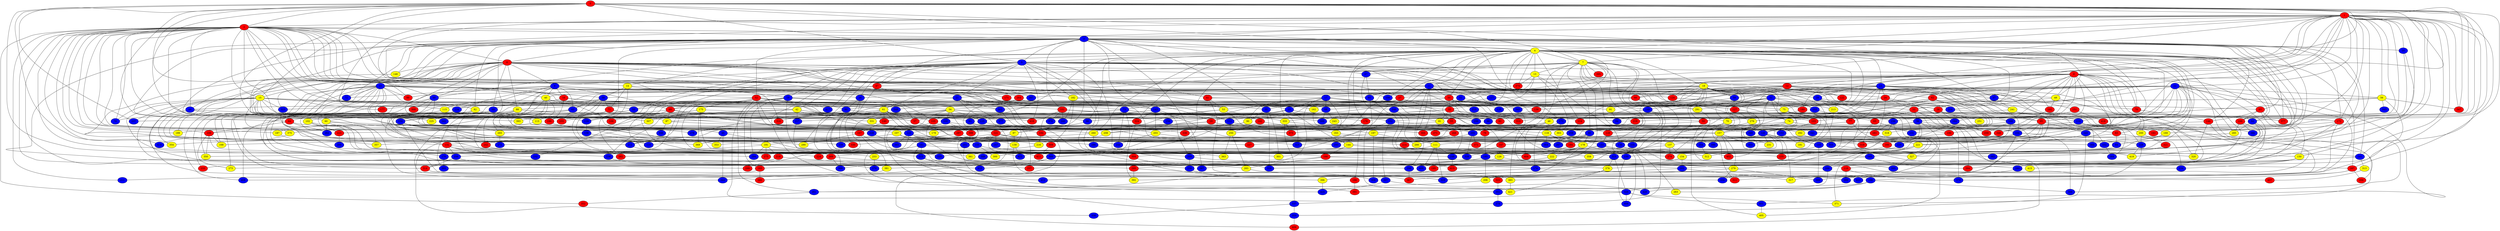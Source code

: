 graph {
0 [style = filled fillcolor = red];
1 [style = filled fillcolor = red];
2 [style = filled fillcolor = red];
3 [style = filled fillcolor = blue];
4 [style = filled fillcolor = yellow];
5 [style = filled fillcolor = blue];
6 [style = filled fillcolor = red];
7 [style = filled fillcolor = yellow];
8 [style = filled fillcolor = red];
9 [style = filled fillcolor = blue];
10 [style = filled fillcolor = blue];
11 [style = filled fillcolor = blue];
12 [style = filled fillcolor = red];
13 [style = filled fillcolor = yellow];
14 [style = filled fillcolor = yellow];
15 [style = filled fillcolor = yellow];
16 [style = filled fillcolor = red];
17 [style = filled fillcolor = blue];
18 [style = filled fillcolor = yellow];
19 [style = filled fillcolor = blue];
20 [style = filled fillcolor = blue];
21 [style = filled fillcolor = blue];
22 [style = filled fillcolor = blue];
23 [style = filled fillcolor = blue];
24 [style = filled fillcolor = red];
25 [style = filled fillcolor = blue];
26 [style = filled fillcolor = blue];
27 [style = filled fillcolor = red];
28 [style = filled fillcolor = blue];
29 [style = filled fillcolor = red];
30 [style = filled fillcolor = red];
31 [style = filled fillcolor = blue];
32 [style = filled fillcolor = red];
33 [style = filled fillcolor = red];
34 [style = filled fillcolor = yellow];
35 [style = filled fillcolor = blue];
36 [style = filled fillcolor = blue];
37 [style = filled fillcolor = blue];
38 [style = filled fillcolor = red];
39 [style = filled fillcolor = blue];
40 [style = filled fillcolor = yellow];
41 [style = filled fillcolor = red];
42 [style = filled fillcolor = yellow];
43 [style = filled fillcolor = blue];
44 [style = filled fillcolor = blue];
45 [style = filled fillcolor = blue];
46 [style = filled fillcolor = yellow];
47 [style = filled fillcolor = red];
48 [style = filled fillcolor = blue];
49 [style = filled fillcolor = yellow];
50 [style = filled fillcolor = blue];
51 [style = filled fillcolor = blue];
52 [style = filled fillcolor = red];
53 [style = filled fillcolor = yellow];
54 [style = filled fillcolor = blue];
55 [style = filled fillcolor = red];
56 [style = filled fillcolor = yellow];
57 [style = filled fillcolor = red];
58 [style = filled fillcolor = blue];
59 [style = filled fillcolor = red];
60 [style = filled fillcolor = yellow];
61 [style = filled fillcolor = yellow];
62 [style = filled fillcolor = red];
63 [style = filled fillcolor = red];
64 [style = filled fillcolor = red];
65 [style = filled fillcolor = red];
66 [style = filled fillcolor = red];
67 [style = filled fillcolor = blue];
68 [style = filled fillcolor = blue];
69 [style = filled fillcolor = red];
70 [style = filled fillcolor = yellow];
71 [style = filled fillcolor = red];
72 [style = filled fillcolor = blue];
73 [style = filled fillcolor = blue];
74 [style = filled fillcolor = yellow];
75 [style = filled fillcolor = yellow];
76 [style = filled fillcolor = blue];
77 [style = filled fillcolor = red];
78 [style = filled fillcolor = red];
79 [style = filled fillcolor = red];
80 [style = filled fillcolor = blue];
81 [style = filled fillcolor = yellow];
82 [style = filled fillcolor = yellow];
83 [style = filled fillcolor = red];
84 [style = filled fillcolor = blue];
85 [style = filled fillcolor = blue];
86 [style = filled fillcolor = blue];
87 [style = filled fillcolor = yellow];
88 [style = filled fillcolor = yellow];
89 [style = filled fillcolor = red];
90 [style = filled fillcolor = yellow];
91 [style = filled fillcolor = yellow];
92 [style = filled fillcolor = red];
93 [style = filled fillcolor = blue];
94 [style = filled fillcolor = blue];
95 [style = filled fillcolor = red];
96 [style = filled fillcolor = blue];
97 [style = filled fillcolor = yellow];
98 [style = filled fillcolor = blue];
99 [style = filled fillcolor = blue];
100 [style = filled fillcolor = blue];
101 [style = filled fillcolor = red];
102 [style = filled fillcolor = yellow];
103 [style = filled fillcolor = red];
104 [style = filled fillcolor = blue];
105 [style = filled fillcolor = red];
106 [style = filled fillcolor = red];
107 [style = filled fillcolor = yellow];
108 [style = filled fillcolor = blue];
109 [style = filled fillcolor = red];
110 [style = filled fillcolor = blue];
111 [style = filled fillcolor = yellow];
112 [style = filled fillcolor = blue];
113 [style = filled fillcolor = yellow];
114 [style = filled fillcolor = red];
115 [style = filled fillcolor = yellow];
116 [style = filled fillcolor = red];
117 [style = filled fillcolor = blue];
118 [style = filled fillcolor = yellow];
119 [style = filled fillcolor = blue];
120 [style = filled fillcolor = blue];
121 [style = filled fillcolor = red];
122 [style = filled fillcolor = red];
123 [style = filled fillcolor = blue];
124 [style = filled fillcolor = red];
125 [style = filled fillcolor = blue];
126 [style = filled fillcolor = yellow];
127 [style = filled fillcolor = red];
128 [style = filled fillcolor = red];
129 [style = filled fillcolor = blue];
130 [style = filled fillcolor = blue];
131 [style = filled fillcolor = blue];
132 [style = filled fillcolor = red];
133 [style = filled fillcolor = blue];
134 [style = filled fillcolor = blue];
135 [style = filled fillcolor = blue];
136 [style = filled fillcolor = red];
137 [style = filled fillcolor = yellow];
138 [style = filled fillcolor = blue];
139 [style = filled fillcolor = yellow];
140 [style = filled fillcolor = red];
141 [style = filled fillcolor = blue];
142 [style = filled fillcolor = red];
143 [style = filled fillcolor = blue];
144 [style = filled fillcolor = yellow];
145 [style = filled fillcolor = blue];
146 [style = filled fillcolor = red];
147 [style = filled fillcolor = red];
148 [style = filled fillcolor = yellow];
149 [style = filled fillcolor = blue];
150 [style = filled fillcolor = yellow];
151 [style = filled fillcolor = red];
152 [style = filled fillcolor = blue];
153 [style = filled fillcolor = blue];
154 [style = filled fillcolor = yellow];
155 [style = filled fillcolor = blue];
156 [style = filled fillcolor = blue];
157 [style = filled fillcolor = yellow];
158 [style = filled fillcolor = blue];
159 [style = filled fillcolor = blue];
160 [style = filled fillcolor = red];
161 [style = filled fillcolor = blue];
162 [style = filled fillcolor = yellow];
163 [style = filled fillcolor = yellow];
164 [style = filled fillcolor = blue];
165 [style = filled fillcolor = blue];
166 [style = filled fillcolor = red];
167 [style = filled fillcolor = red];
168 [style = filled fillcolor = yellow];
169 [style = filled fillcolor = yellow];
170 [style = filled fillcolor = blue];
171 [style = filled fillcolor = red];
172 [style = filled fillcolor = red];
173 [style = filled fillcolor = blue];
174 [style = filled fillcolor = blue];
175 [style = filled fillcolor = yellow];
176 [style = filled fillcolor = red];
177 [style = filled fillcolor = red];
178 [style = filled fillcolor = yellow];
179 [style = filled fillcolor = yellow];
180 [style = filled fillcolor = red];
181 [style = filled fillcolor = yellow];
182 [style = filled fillcolor = yellow];
183 [style = filled fillcolor = red];
184 [style = filled fillcolor = red];
185 [style = filled fillcolor = blue];
186 [style = filled fillcolor = red];
187 [style = filled fillcolor = yellow];
188 [style = filled fillcolor = blue];
189 [style = filled fillcolor = yellow];
190 [style = filled fillcolor = red];
191 [style = filled fillcolor = yellow];
192 [style = filled fillcolor = red];
193 [style = filled fillcolor = red];
194 [style = filled fillcolor = red];
195 [style = filled fillcolor = red];
196 [style = filled fillcolor = red];
197 [style = filled fillcolor = yellow];
198 [style = filled fillcolor = blue];
199 [style = filled fillcolor = red];
200 [style = filled fillcolor = yellow];
201 [style = filled fillcolor = blue];
202 [style = filled fillcolor = blue];
203 [style = filled fillcolor = yellow];
204 [style = filled fillcolor = blue];
205 [style = filled fillcolor = blue];
206 [style = filled fillcolor = yellow];
207 [style = filled fillcolor = blue];
208 [style = filled fillcolor = yellow];
209 [style = filled fillcolor = blue];
210 [style = filled fillcolor = blue];
211 [style = filled fillcolor = blue];
212 [style = filled fillcolor = blue];
213 [style = filled fillcolor = yellow];
214 [style = filled fillcolor = red];
215 [style = filled fillcolor = blue];
216 [style = filled fillcolor = yellow];
217 [style = filled fillcolor = blue];
218 [style = filled fillcolor = red];
219 [style = filled fillcolor = red];
220 [style = filled fillcolor = blue];
221 [style = filled fillcolor = yellow];
222 [style = filled fillcolor = yellow];
223 [style = filled fillcolor = red];
224 [style = filled fillcolor = red];
225 [style = filled fillcolor = yellow];
226 [style = filled fillcolor = blue];
227 [style = filled fillcolor = red];
228 [style = filled fillcolor = blue];
229 [style = filled fillcolor = blue];
230 [style = filled fillcolor = blue];
231 [style = filled fillcolor = yellow];
232 [style = filled fillcolor = blue];
233 [style = filled fillcolor = red];
234 [style = filled fillcolor = blue];
235 [style = filled fillcolor = red];
236 [style = filled fillcolor = blue];
237 [style = filled fillcolor = blue];
238 [style = filled fillcolor = blue];
239 [style = filled fillcolor = blue];
240 [style = filled fillcolor = blue];
241 [style = filled fillcolor = yellow];
242 [style = filled fillcolor = red];
243 [style = filled fillcolor = yellow];
244 [style = filled fillcolor = blue];
245 [style = filled fillcolor = blue];
246 [style = filled fillcolor = blue];
247 [style = filled fillcolor = blue];
248 [style = filled fillcolor = blue];
249 [style = filled fillcolor = blue];
250 [style = filled fillcolor = yellow];
251 [style = filled fillcolor = yellow];
252 [style = filled fillcolor = blue];
253 [style = filled fillcolor = yellow];
254 [style = filled fillcolor = blue];
255 [style = filled fillcolor = red];
256 [style = filled fillcolor = blue];
257 [style = filled fillcolor = red];
258 [style = filled fillcolor = blue];
259 [style = filled fillcolor = red];
260 [style = filled fillcolor = yellow];
261 [style = filled fillcolor = blue];
262 [style = filled fillcolor = blue];
263 [style = filled fillcolor = yellow];
264 [style = filled fillcolor = red];
265 [style = filled fillcolor = yellow];
266 [style = filled fillcolor = yellow];
267 [style = filled fillcolor = blue];
268 [style = filled fillcolor = red];
269 [style = filled fillcolor = red];
270 [style = filled fillcolor = blue];
271 [style = filled fillcolor = red];
272 [style = filled fillcolor = blue];
273 [style = filled fillcolor = yellow];
274 [style = filled fillcolor = red];
275 [style = filled fillcolor = red];
276 [style = filled fillcolor = yellow];
277 [style = filled fillcolor = blue];
278 [style = filled fillcolor = blue];
279 [style = filled fillcolor = yellow];
280 [style = filled fillcolor = blue];
281 [style = filled fillcolor = red];
282 [style = filled fillcolor = red];
283 [style = filled fillcolor = yellow];
284 [style = filled fillcolor = blue];
285 [style = filled fillcolor = yellow];
286 [style = filled fillcolor = blue];
287 [style = filled fillcolor = red];
288 [style = filled fillcolor = blue];
289 [style = filled fillcolor = blue];
290 [style = filled fillcolor = yellow];
291 [style = filled fillcolor = yellow];
292 [style = filled fillcolor = yellow];
293 [style = filled fillcolor = blue];
294 [style = filled fillcolor = blue];
295 [style = filled fillcolor = red];
296 [style = filled fillcolor = blue];
297 [style = filled fillcolor = red];
298 [style = filled fillcolor = blue];
299 [style = filled fillcolor = red];
300 [style = filled fillcolor = yellow];
301 [style = filled fillcolor = yellow];
302 [style = filled fillcolor = blue];
303 [style = filled fillcolor = yellow];
304 [style = filled fillcolor = red];
305 [style = filled fillcolor = red];
306 [style = filled fillcolor = blue];
307 [style = filled fillcolor = yellow];
308 [style = filled fillcolor = blue];
309 [style = filled fillcolor = red];
310 [style = filled fillcolor = red];
311 [style = filled fillcolor = red];
312 [style = filled fillcolor = yellow];
313 [style = filled fillcolor = yellow];
314 [style = filled fillcolor = red];
315 [style = filled fillcolor = blue];
316 [style = filled fillcolor = red];
317 [style = filled fillcolor = yellow];
318 [style = filled fillcolor = yellow];
319 [style = filled fillcolor = red];
320 [style = filled fillcolor = yellow];
321 [style = filled fillcolor = red];
322 [style = filled fillcolor = red];
323 [style = filled fillcolor = blue];
324 [style = filled fillcolor = red];
325 [style = filled fillcolor = blue];
326 [style = filled fillcolor = blue];
327 [style = filled fillcolor = yellow];
328 [style = filled fillcolor = blue];
329 [style = filled fillcolor = blue];
330 [style = filled fillcolor = red];
331 [style = filled fillcolor = yellow];
332 [style = filled fillcolor = blue];
333 [style = filled fillcolor = yellow];
334 [style = filled fillcolor = blue];
335 [style = filled fillcolor = blue];
336 [style = filled fillcolor = red];
337 [style = filled fillcolor = blue];
338 [style = filled fillcolor = blue];
339 [style = filled fillcolor = blue];
340 [style = filled fillcolor = blue];
341 [style = filled fillcolor = blue];
342 [style = filled fillcolor = blue];
343 [style = filled fillcolor = blue];
344 [style = filled fillcolor = blue];
345 [style = filled fillcolor = blue];
346 [style = filled fillcolor = blue];
347 [style = filled fillcolor = red];
348 [style = filled fillcolor = red];
349 [style = filled fillcolor = blue];
350 [style = filled fillcolor = yellow];
351 [style = filled fillcolor = blue];
352 [style = filled fillcolor = red];
353 [style = filled fillcolor = yellow];
354 [style = filled fillcolor = yellow];
355 [style = filled fillcolor = blue];
356 [style = filled fillcolor = red];
357 [style = filled fillcolor = yellow];
358 [style = filled fillcolor = yellow];
359 [style = filled fillcolor = blue];
360 [style = filled fillcolor = blue];
361 [style = filled fillcolor = yellow];
362 [style = filled fillcolor = blue];
363 [style = filled fillcolor = yellow];
364 [style = filled fillcolor = blue];
365 [style = filled fillcolor = blue];
366 [style = filled fillcolor = blue];
367 [style = filled fillcolor = red];
368 [style = filled fillcolor = red];
369 [style = filled fillcolor = yellow];
370 [style = filled fillcolor = blue];
371 [style = filled fillcolor = yellow];
372 [style = filled fillcolor = red];
373 [style = filled fillcolor = red];
374 [style = filled fillcolor = red];
375 [style = filled fillcolor = yellow];
376 [style = filled fillcolor = yellow];
377 [style = filled fillcolor = red];
378 [style = filled fillcolor = blue];
379 [style = filled fillcolor = blue];
380 [style = filled fillcolor = red];
381 [style = filled fillcolor = yellow];
382 [style = filled fillcolor = blue];
383 [style = filled fillcolor = yellow];
384 [style = filled fillcolor = blue];
385 [style = filled fillcolor = blue];
386 [style = filled fillcolor = blue];
387 [style = filled fillcolor = blue];
388 [style = filled fillcolor = blue];
389 [style = filled fillcolor = blue];
390 [style = filled fillcolor = blue];
391 [style = filled fillcolor = red];
392 [style = filled fillcolor = yellow];
393 [style = filled fillcolor = yellow];
394 [style = filled fillcolor = red];
395 [style = filled fillcolor = red];
396 [style = filled fillcolor = yellow];
397 [style = filled fillcolor = blue];
398 [style = filled fillcolor = red];
399 [style = filled fillcolor = blue];
400 [style = filled fillcolor = blue];
401 [style = filled fillcolor = blue];
402 [style = filled fillcolor = red];
403 [style = filled fillcolor = blue];
404 [style = filled fillcolor = red];
405 [style = filled fillcolor = yellow];
406 [style = filled fillcolor = blue];
407 [style = filled fillcolor = red];
408 [style = filled fillcolor = blue];
409 [style = filled fillcolor = red];
410 [style = filled fillcolor = blue];
411 [style = filled fillcolor = red];
412 [style = filled fillcolor = blue];
413 [style = filled fillcolor = red];
414 [style = filled fillcolor = blue];
415 [style = filled fillcolor = yellow];
416 [style = filled fillcolor = red];
417 [style = filled fillcolor = blue];
418 [style = filled fillcolor = red];
419 [style = filled fillcolor = yellow];
420 [style = filled fillcolor = blue];
421 [style = filled fillcolor = yellow];
422 [style = filled fillcolor = blue];
423 [style = filled fillcolor = blue];
424 [style = filled fillcolor = blue];
0 -- 15;
0 -- 28;
0 -- 36;
0 -- 48;
0 -- 49;
0 -- 64;
0 -- 103;
0 -- 129;
0 -- 136;
0 -- 199;
0 -- 220;
0 -- 237;
0 -- 250;
0 -- 331;
0 -- 347;
0 -- 354;
1 -- 2;
0 -- 5;
0 -- 4;
0 -- 2;
0 -- 1;
1 -- 3;
1 -- 4;
1 -- 6;
1 -- 7;
1 -- 8;
1 -- 10;
1 -- 12;
1 -- 20;
1 -- 22;
1 -- 23;
1 -- 24;
1 -- 29;
1 -- 32;
1 -- 38;
1 -- 56;
1 -- 61;
1 -- 84;
1 -- 108;
1 -- 118;
1 -- 124;
1 -- 125;
1 -- 131;
1 -- 141;
1 -- 150;
1 -- 156;
1 -- 172;
1 -- 215;
1 -- 257;
1 -- 287;
1 -- 347;
1 -- 394;
2 -- 3;
2 -- 6;
2 -- 7;
2 -- 10;
2 -- 11;
2 -- 12;
2 -- 14;
2 -- 15;
2 -- 19;
2 -- 34;
2 -- 40;
2 -- 44;
2 -- 45;
2 -- 52;
2 -- 55;
2 -- 75;
2 -- 76;
2 -- 89;
2 -- 107;
2 -- 109;
2 -- 115;
2 -- 171;
2 -- 187;
2 -- 189;
2 -- 195;
2 -- 211;
2 -- 270;
2 -- 325;
2 -- 342;
2 -- 352;
2 -- 361;
2 -- 375;
2 -- 393;
2 -- 397;
2 -- 414;
3 -- 4;
3 -- 5;
3 -- 15;
3 -- 20;
3 -- 35;
3 -- 47;
3 -- 52;
3 -- 57;
3 -- 58;
3 -- 60;
3 -- 63;
3 -- 72;
3 -- 78;
3 -- 82;
3 -- 92;
3 -- 95;
3 -- 101;
3 -- 123;
3 -- 140;
3 -- 141;
3 -- 143;
3 -- 146;
3 -- 148;
3 -- 169;
3 -- 172;
3 -- 190;
3 -- 193;
3 -- 194;
3 -- 209;
3 -- 213;
3 -- 224;
3 -- 225;
3 -- 307;
3 -- 377;
3 -- 386;
3 -- 387;
4 -- 5;
4 -- 7;
4 -- 11;
4 -- 13;
4 -- 14;
4 -- 18;
4 -- 23;
4 -- 27;
4 -- 30;
4 -- 37;
4 -- 45;
4 -- 48;
4 -- 50;
4 -- 54;
4 -- 85;
4 -- 93;
4 -- 96;
4 -- 108;
4 -- 112;
4 -- 114;
4 -- 119;
4 -- 133;
4 -- 166;
4 -- 173;
4 -- 176;
4 -- 183;
4 -- 199;
4 -- 204;
4 -- 235;
4 -- 260;
4 -- 280;
4 -- 287;
4 -- 318;
4 -- 324;
4 -- 325;
4 -- 345;
4 -- 362;
4 -- 374;
4 -- 377;
4 -- 422;
5 -- 8;
5 -- 9;
5 -- 19;
5 -- 21;
5 -- 24;
5 -- 26;
5 -- 36;
5 -- 38;
5 -- 42;
5 -- 46;
5 -- 47;
5 -- 61;
5 -- 67;
5 -- 129;
5 -- 170;
5 -- 182;
5 -- 276;
5 -- 290;
5 -- 304;
5 -- 315;
5 -- 413;
5 -- 416;
5 -- 417;
5 -- 424;
6 -- 9;
6 -- 10;
6 -- 13;
6 -- 26;
6 -- 27;
6 -- 41;
6 -- 44;
6 -- 48;
6 -- 53;
6 -- 70;
6 -- 88;
6 -- 99;
6 -- 102;
6 -- 105;
6 -- 112;
6 -- 113;
6 -- 117;
6 -- 135;
6 -- 148;
6 -- 177;
6 -- 182;
6 -- 189;
6 -- 239;
6 -- 264;
6 -- 323;
6 -- 330;
7 -- 13;
7 -- 18;
7 -- 21;
7 -- 67;
7 -- 74;
7 -- 79;
7 -- 86;
7 -- 109;
7 -- 115;
7 -- 122;
7 -- 128;
7 -- 136;
7 -- 145;
7 -- 295;
7 -- 314;
7 -- 335;
7 -- 395;
7 -- 420;
8 -- 11;
8 -- 12;
8 -- 18;
8 -- 47;
8 -- 49;
8 -- 51;
8 -- 59;
8 -- 63;
8 -- 65;
8 -- 69;
8 -- 78;
8 -- 83;
8 -- 124;
8 -- 152;
8 -- 180;
8 -- 184;
8 -- 188;
8 -- 200;
8 -- 277;
8 -- 280;
8 -- 306;
8 -- 308;
8 -- 348;
9 -- 16;
9 -- 17;
9 -- 29;
9 -- 31;
9 -- 40;
9 -- 43;
9 -- 51;
9 -- 69;
9 -- 72;
9 -- 134;
9 -- 138;
9 -- 253;
9 -- 272;
9 -- 381;
10 -- 16;
10 -- 21;
10 -- 25;
10 -- 30;
10 -- 39;
10 -- 42;
10 -- 72;
10 -- 87;
10 -- 89;
10 -- 134;
10 -- 162;
10 -- 168;
10 -- 216;
10 -- 225;
10 -- 233;
10 -- 236;
10 -- 297;
10 -- 314;
10 -- 334;
10 -- 350;
10 -- 408;
11 -- 19;
11 -- 25;
11 -- 28;
11 -- 30;
11 -- 37;
11 -- 66;
11 -- 111;
11 -- 158;
11 -- 298;
11 -- 305;
11 -- 310;
11 -- 345;
12 -- 17;
12 -- 35;
12 -- 39;
12 -- 62;
12 -- 66;
12 -- 104;
12 -- 122;
12 -- 143;
12 -- 149;
12 -- 151;
12 -- 160;
12 -- 188;
12 -- 264;
12 -- 355;
13 -- 23;
13 -- 43;
13 -- 55;
13 -- 130;
13 -- 303;
13 -- 374;
14 -- 39;
14 -- 71;
14 -- 85;
14 -- 304;
14 -- 316;
15 -- 32;
15 -- 35;
15 -- 50;
15 -- 63;
15 -- 76;
15 -- 82;
15 -- 157;
15 -- 164;
15 -- 174;
15 -- 212;
15 -- 237;
15 -- 275;
15 -- 283;
15 -- 323;
15 -- 324;
15 -- 416;
16 -- 96;
16 -- 115;
16 -- 177;
16 -- 196;
16 -- 249;
16 -- 288;
16 -- 291;
16 -- 362;
17 -- 25;
17 -- 68;
17 -- 81;
17 -- 90;
17 -- 136;
17 -- 163;
17 -- 190;
17 -- 208;
17 -- 270;
18 -- 26;
18 -- 28;
18 -- 31;
18 -- 33;
18 -- 41;
18 -- 49;
18 -- 58;
18 -- 59;
18 -- 66;
18 -- 70;
18 -- 73;
18 -- 91;
18 -- 98;
18 -- 114;
18 -- 120;
18 -- 124;
18 -- 171;
18 -- 181;
18 -- 252;
18 -- 258;
18 -- 379;
18 -- 397;
19 -- 57;
19 -- 60;
19 -- 68;
19 -- 193;
19 -- 204;
19 -- 222;
19 -- 261;
19 -- 294;
20 -- 54;
20 -- 236;
21 -- 203;
21 -- 223;
21 -- 257;
21 -- 277;
21 -- 362;
22 -- 27;
22 -- 33;
22 -- 50;
22 -- 53;
22 -- 56;
22 -- 58;
22 -- 89;
22 -- 108;
22 -- 117;
22 -- 130;
22 -- 173;
22 -- 176;
22 -- 198;
22 -- 268;
22 -- 285;
22 -- 341;
22 -- 348;
22 -- 371;
22 -- 413;
23 -- 24;
23 -- 31;
23 -- 40;
23 -- 77;
23 -- 80;
23 -- 95;
23 -- 105;
23 -- 119;
23 -- 127;
23 -- 157;
23 -- 167;
23 -- 182;
23 -- 192;
23 -- 241;
23 -- 245;
23 -- 401;
24 -- 33;
24 -- 44;
24 -- 84;
24 -- 281;
25 -- 29;
25 -- 65;
25 -- 144;
25 -- 219;
25 -- 255;
25 -- 331;
26 -- 80;
26 -- 298;
26 -- 389;
27 -- 61;
27 -- 281;
28 -- 65;
28 -- 131;
28 -- 204;
28 -- 213;
29 -- 86;
29 -- 121;
29 -- 189;
30 -- 32;
30 -- 91;
30 -- 92;
30 -- 127;
30 -- 210;
30 -- 249;
30 -- 307;
31 -- 34;
31 -- 74;
31 -- 75;
31 -- 94;
31 -- 216;
31 -- 252;
31 -- 259;
31 -- 274;
31 -- 311;
31 -- 317;
31 -- 364;
32 -- 54;
32 -- 55;
32 -- 57;
32 -- 81;
32 -- 90;
32 -- 92;
32 -- 173;
32 -- 296;
33 -- 36;
33 -- 46;
33 -- 70;
33 -- 86;
33 -- 172;
33 -- 394;
33 -- 409;
34 -- 95;
34 -- 100;
34 -- 113;
34 -- 125;
34 -- 158;
34 -- 218;
34 -- 228;
34 -- 296;
34 -- 316;
34 -- 398;
35 -- 90;
35 -- 301;
35 -- 328;
36 -- 83;
36 -- 120;
36 -- 154;
36 -- 190;
36 -- 226;
36 -- 334;
37 -- 78;
37 -- 241;
37 -- 291;
38 -- 74;
38 -- 164;
38 -- 165;
38 -- 251;
38 -- 367;
39 -- 43;
39 -- 71;
39 -- 99;
39 -- 137;
39 -- 191;
39 -- 265;
40 -- 42;
40 -- 106;
40 -- 167;
40 -- 269;
40 -- 302;
40 -- 349;
41 -- 53;
41 -- 149;
41 -- 261;
42 -- 93;
42 -- 103;
42 -- 106;
42 -- 152;
42 -- 217;
42 -- 238;
42 -- 307;
42 -- 399;
43 -- 64;
43 -- 242;
43 -- 255;
43 -- 380;
44 -- 59;
44 -- 260;
44 -- 354;
44 -- 367;
45 -- 312;
45 -- 344;
45 -- 353;
46 -- 107;
46 -- 116;
46 -- 118;
46 -- 275;
46 -- 369;
47 -- 52;
47 -- 79;
47 -- 264;
47 -- 342;
47 -- 381;
48 -- 73;
48 -- 132;
48 -- 159;
48 -- 223;
48 -- 246;
48 -- 353;
48 -- 368;
49 -- 192;
49 -- 219;
49 -- 356;
50 -- 393;
51 -- 256;
51 -- 345;
52 -- 69;
52 -- 80;
52 -- 88;
52 -- 101;
52 -- 106;
52 -- 123;
52 -- 128;
52 -- 143;
52 -- 175;
52 -- 212;
52 -- 271;
52 -- 282;
52 -- 290;
52 -- 300;
52 -- 318;
52 -- 378;
52 -- 417;
53 -- 96;
53 -- 97;
53 -- 142;
53 -- 319;
54 -- 226;
54 -- 285;
54 -- 376;
54 -- 419;
55 -- 79;
55 -- 133;
55 -- 147;
55 -- 297;
56 -- 81;
56 -- 317;
56 -- 323;
56 -- 343;
56 -- 347;
57 -- 111;
58 -- 137;
59 -- 375;
59 -- 405;
60 -- 118;
60 -- 262;
60 -- 344;
60 -- 357;
61 -- 94;
61 -- 105;
61 -- 123;
61 -- 140;
61 -- 144;
61 -- 237;
61 -- 239;
61 -- 278;
61 -- 330;
61 -- 364;
62 -- 68;
62 -- 75;
62 -- 246;
62 -- 292;
62 -- 296;
62 -- 305;
62 -- 320;
63 -- 116;
63 -- 146;
63 -- 150;
63 -- 199;
64 -- 109;
64 -- 179;
64 -- 262;
65 -- 131;
65 -- 279;
65 -- 319;
66 -- 134;
66 -- 135;
66 -- 195;
66 -- 291;
67 -- 85;
67 -- 230;
68 -- 140;
68 -- 243;
68 -- 399;
69 -- 76;
69 -- 87;
69 -- 110;
69 -- 121;
69 -- 215;
69 -- 232;
69 -- 277;
70 -- 197;
70 -- 254;
71 -- 104;
71 -- 113;
71 -- 139;
71 -- 255;
71 -- 340;
72 -- 273;
73 -- 87;
73 -- 98;
73 -- 156;
73 -- 217;
73 -- 244;
73 -- 411;
74 -- 157;
74 -- 179;
74 -- 231;
74 -- 386;
74 -- 402;
75 -- 77;
75 -- 103;
75 -- 310;
75 -- 332;
75 -- 341;
75 -- 355;
77 -- 128;
77 -- 288;
78 -- 146;
79 -- 185;
80 -- 129;
80 -- 159;
80 -- 176;
80 -- 185;
81 -- 205;
81 -- 248;
81 -- 268;
81 -- 336;
82 -- 102;
82 -- 110;
82 -- 125;
82 -- 258;
83 -- 84;
83 -- 145;
83 -- 234;
84 -- 126;
85 -- 419;
85 -- 421;
86 -- 110;
86 -- 147;
86 -- 178;
86 -- 184;
86 -- 267;
87 -- 208;
87 -- 346;
88 -- 114;
88 -- 119;
88 -- 132;
88 -- 166;
88 -- 225;
88 -- 342;
88 -- 408;
90 -- 208;
90 -- 260;
91 -- 94;
93 -- 139;
93 -- 161;
93 -- 292;
93 -- 380;
95 -- 104;
95 -- 178;
95 -- 245;
95 -- 254;
95 -- 269;
95 -- 332;
96 -- 97;
97 -- 139;
97 -- 212;
97 -- 242;
99 -- 159;
99 -- 201;
99 -- 256;
100 -- 120;
100 -- 168;
100 -- 220;
100 -- 398;
101 -- 112;
101 -- 188;
101 -- 194;
101 -- 240;
101 -- 370;
102 -- 202;
102 -- 223;
102 -- 238;
102 -- 404;
103 -- 153;
104 -- 111;
104 -- 132;
104 -- 221;
104 -- 306;
104 -- 388;
105 -- 293;
105 -- 336;
105 -- 359;
107 -- 130;
107 -- 161;
107 -- 286;
107 -- 357;
108 -- 228;
109 -- 126;
109 -- 168;
109 -- 273;
109 -- 350;
111 -- 220;
111 -- 248;
111 -- 329;
111 -- 400;
112 -- 197;
112 -- 250;
112 -- 366;
113 -- 187;
113 -- 373;
114 -- 258;
115 -- 178;
116 -- 289;
116 -- 379;
117 -- 162;
118 -- 184;
118 -- 364;
118 -- 390;
119 -- 169;
119 -- 183;
119 -- 200;
119 -- 229;
119 -- 271;
119 -- 384;
120 -- 137;
120 -- 144;
120 -- 145;
120 -- 160;
120 -- 231;
120 -- 235;
120 -- 282;
120 -- 372;
121 -- 155;
121 -- 191;
121 -- 201;
121 -- 226;
121 -- 247;
121 -- 309;
121 -- 411;
122 -- 213;
123 -- 155;
123 -- 227;
123 -- 229;
123 -- 299;
123 -- 365;
123 -- 376;
124 -- 180;
125 -- 205;
126 -- 279;
126 -- 400;
127 -- 276;
127 -- 327;
128 -- 133;
129 -- 138;
130 -- 141;
130 -- 154;
132 -- 170;
132 -- 232;
132 -- 235;
132 -- 256;
132 -- 282;
132 -- 294;
133 -- 185;
133 -- 263;
133 -- 301;
133 -- 406;
133 -- 407;
134 -- 170;
134 -- 268;
136 -- 399;
137 -- 154;
137 -- 274;
137 -- 349;
138 -- 369;
139 -- 422;
139 -- 423;
140 -- 167;
141 -- 174;
141 -- 313;
142 -- 163;
142 -- 250;
143 -- 203;
143 -- 209;
143 -- 324;
143 -- 360;
143 -- 416;
144 -- 150;
144 -- 165;
144 -- 166;
144 -- 253;
145 -- 366;
145 -- 388;
146 -- 205;
146 -- 320;
146 -- 322;
147 -- 304;
148 -- 357;
149 -- 333;
149 -- 335;
149 -- 378;
150 -- 234;
150 -- 288;
150 -- 415;
151 -- 164;
151 -- 418;
152 -- 153;
152 -- 207;
152 -- 227;
153 -- 181;
154 -- 202;
154 -- 298;
155 -- 300;
155 -- 358;
155 -- 402;
156 -- 281;
156 -- 318;
156 -- 327;
157 -- 272;
157 -- 279;
157 -- 390;
157 -- 402;
157 -- 403;
159 -- 242;
159 -- 244;
159 -- 265;
159 -- 305;
159 -- 311;
160 -- 315;
161 -- 215;
161 -- 224;
161 -- 320;
161 -- 391;
162 -- 303;
163 -- 254;
164 -- 259;
164 -- 266;
165 -- 195;
165 -- 394;
166 -- 193;
166 -- 283;
166 -- 287;
167 -- 290;
167 -- 301;
167 -- 329;
169 -- 222;
169 -- 332;
169 -- 360;
170 -- 302;
172 -- 201;
172 -- 202;
172 -- 340;
172 -- 383;
173 -- 174;
173 -- 303;
173 -- 404;
174 -- 198;
174 -- 344;
175 -- 196;
175 -- 333;
175 -- 339;
175 -- 369;
176 -- 186;
176 -- 203;
178 -- 206;
178 -- 222;
178 -- 230;
178 -- 404;
180 -- 265;
182 -- 214;
182 -- 240;
182 -- 309;
184 -- 339;
185 -- 206;
185 -- 328;
186 -- 391;
187 -- 366;
188 -- 194;
188 -- 221;
188 -- 259;
190 -- 234;
190 -- 358;
191 -- 209;
191 -- 218;
191 -- 238;
191 -- 275;
191 -- 294;
192 -- 373;
193 -- 211;
193 -- 380;
194 -- 216;
194 -- 409;
195 -- 412;
196 -- 228;
196 -- 278;
197 -- 239;
197 -- 266;
197 -- 308;
198 -- 263;
198 -- 306;
198 -- 326;
198 -- 391;
198 -- 420;
199 -- 285;
199 -- 302;
199 -- 386;
200 -- 229;
200 -- 321;
201 -- 412;
202 -- 206;
202 -- 317;
203 -- 221;
203 -- 244;
204 -- 377;
205 -- 214;
205 -- 339;
205 -- 372;
206 -- 261;
207 -- 420;
207 -- 424;
208 -- 330;
209 -- 236;
209 -- 280;
210 -- 274;
212 -- 269;
213 -- 300;
213 -- 312;
215 -- 257;
215 -- 351;
216 -- 350;
217 -- 248;
218 -- 233;
218 -- 410;
219 -- 398;
221 -- 361;
221 -- 387;
221 -- 392;
222 -- 273;
223 -- 284;
226 -- 230;
228 -- 365;
229 -- 289;
229 -- 327;
229 -- 419;
230 -- 406;
236 -- 383;
238 -- 387;
241 -- 276;
241 -- 360;
242 -- 422;
245 -- 359;
245 -- 403;
246 -- 266;
248 -- 413;
250 -- 283;
250 -- 363;
252 -- 415;
253 -- 270;
254 -- 312;
256 -- 299;
256 -- 314;
258 -- 293;
260 -- 286;
260 -- 354;
261 -- 352;
264 -- 310;
264 -- 400;
265 -- 272;
268 -- 325;
269 -- 295;
269 -- 389;
276 -- 389;
277 -- 396;
279 -- 329;
279 -- 334;
279 -- 388;
280 -- 311;
281 -- 371;
281 -- 405;
283 -- 289;
285 -- 319;
286 -- 363;
287 -- 356;
287 -- 379;
287 -- 423;
288 -- 351;
291 -- 385;
292 -- 355;
295 -- 308;
295 -- 392;
297 -- 326;
297 -- 335;
298 -- 367;
304 -- 328;
307 -- 338;
309 -- 411;
313 -- 407;
314 -- 322;
315 -- 326;
315 -- 376;
321 -- 382;
322 -- 351;
324 -- 392;
326 -- 337;
326 -- 371;
326 -- 401;
326 -- 406;
327 -- 385;
331 -- 348;
332 -- 384;
333 -- 337;
333 -- 341;
333 -- 373;
337 -- 338;
337 -- 359;
345 -- 383;
348 -- 353;
351 -- 378;
355 -- 382;
359 -- 409;
362 -- 372;
366 -- 381;
366 -- 410;
375 -- 414;
376 -- 396;
376 -- 421;
381 -- 408;
383 -- 421;
396 -- 424;
401 -- 405;
}

